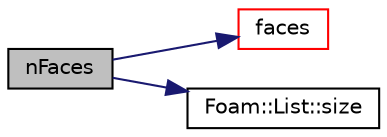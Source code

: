 digraph "nFaces"
{
  bgcolor="transparent";
  edge [fontname="Helvetica",fontsize="10",labelfontname="Helvetica",labelfontsize="10"];
  node [fontname="Helvetica",fontsize="10",shape=record];
  rankdir="LR";
  Node1037 [label="nFaces",height=0.2,width=0.4,color="black", fillcolor="grey75", style="filled", fontcolor="black"];
  Node1037 -> Node1038 [color="midnightblue",fontsize="10",style="solid",fontname="Helvetica"];
  Node1038 [label="faces",height=0.2,width=0.4,color="red",URL="$a30961.html#a431c0a24765f0bb6d32f6a03ce0e9b57",tooltip="Return faces. "];
  Node1037 -> Node1040 [color="midnightblue",fontsize="10",style="solid",fontname="Helvetica"];
  Node1040 [label="Foam::List::size",height=0.2,width=0.4,color="black",URL="$a26833.html#a8a5f6fa29bd4b500caf186f60245b384",tooltip="Override size to be inconsistent with allocated storage. "];
}
